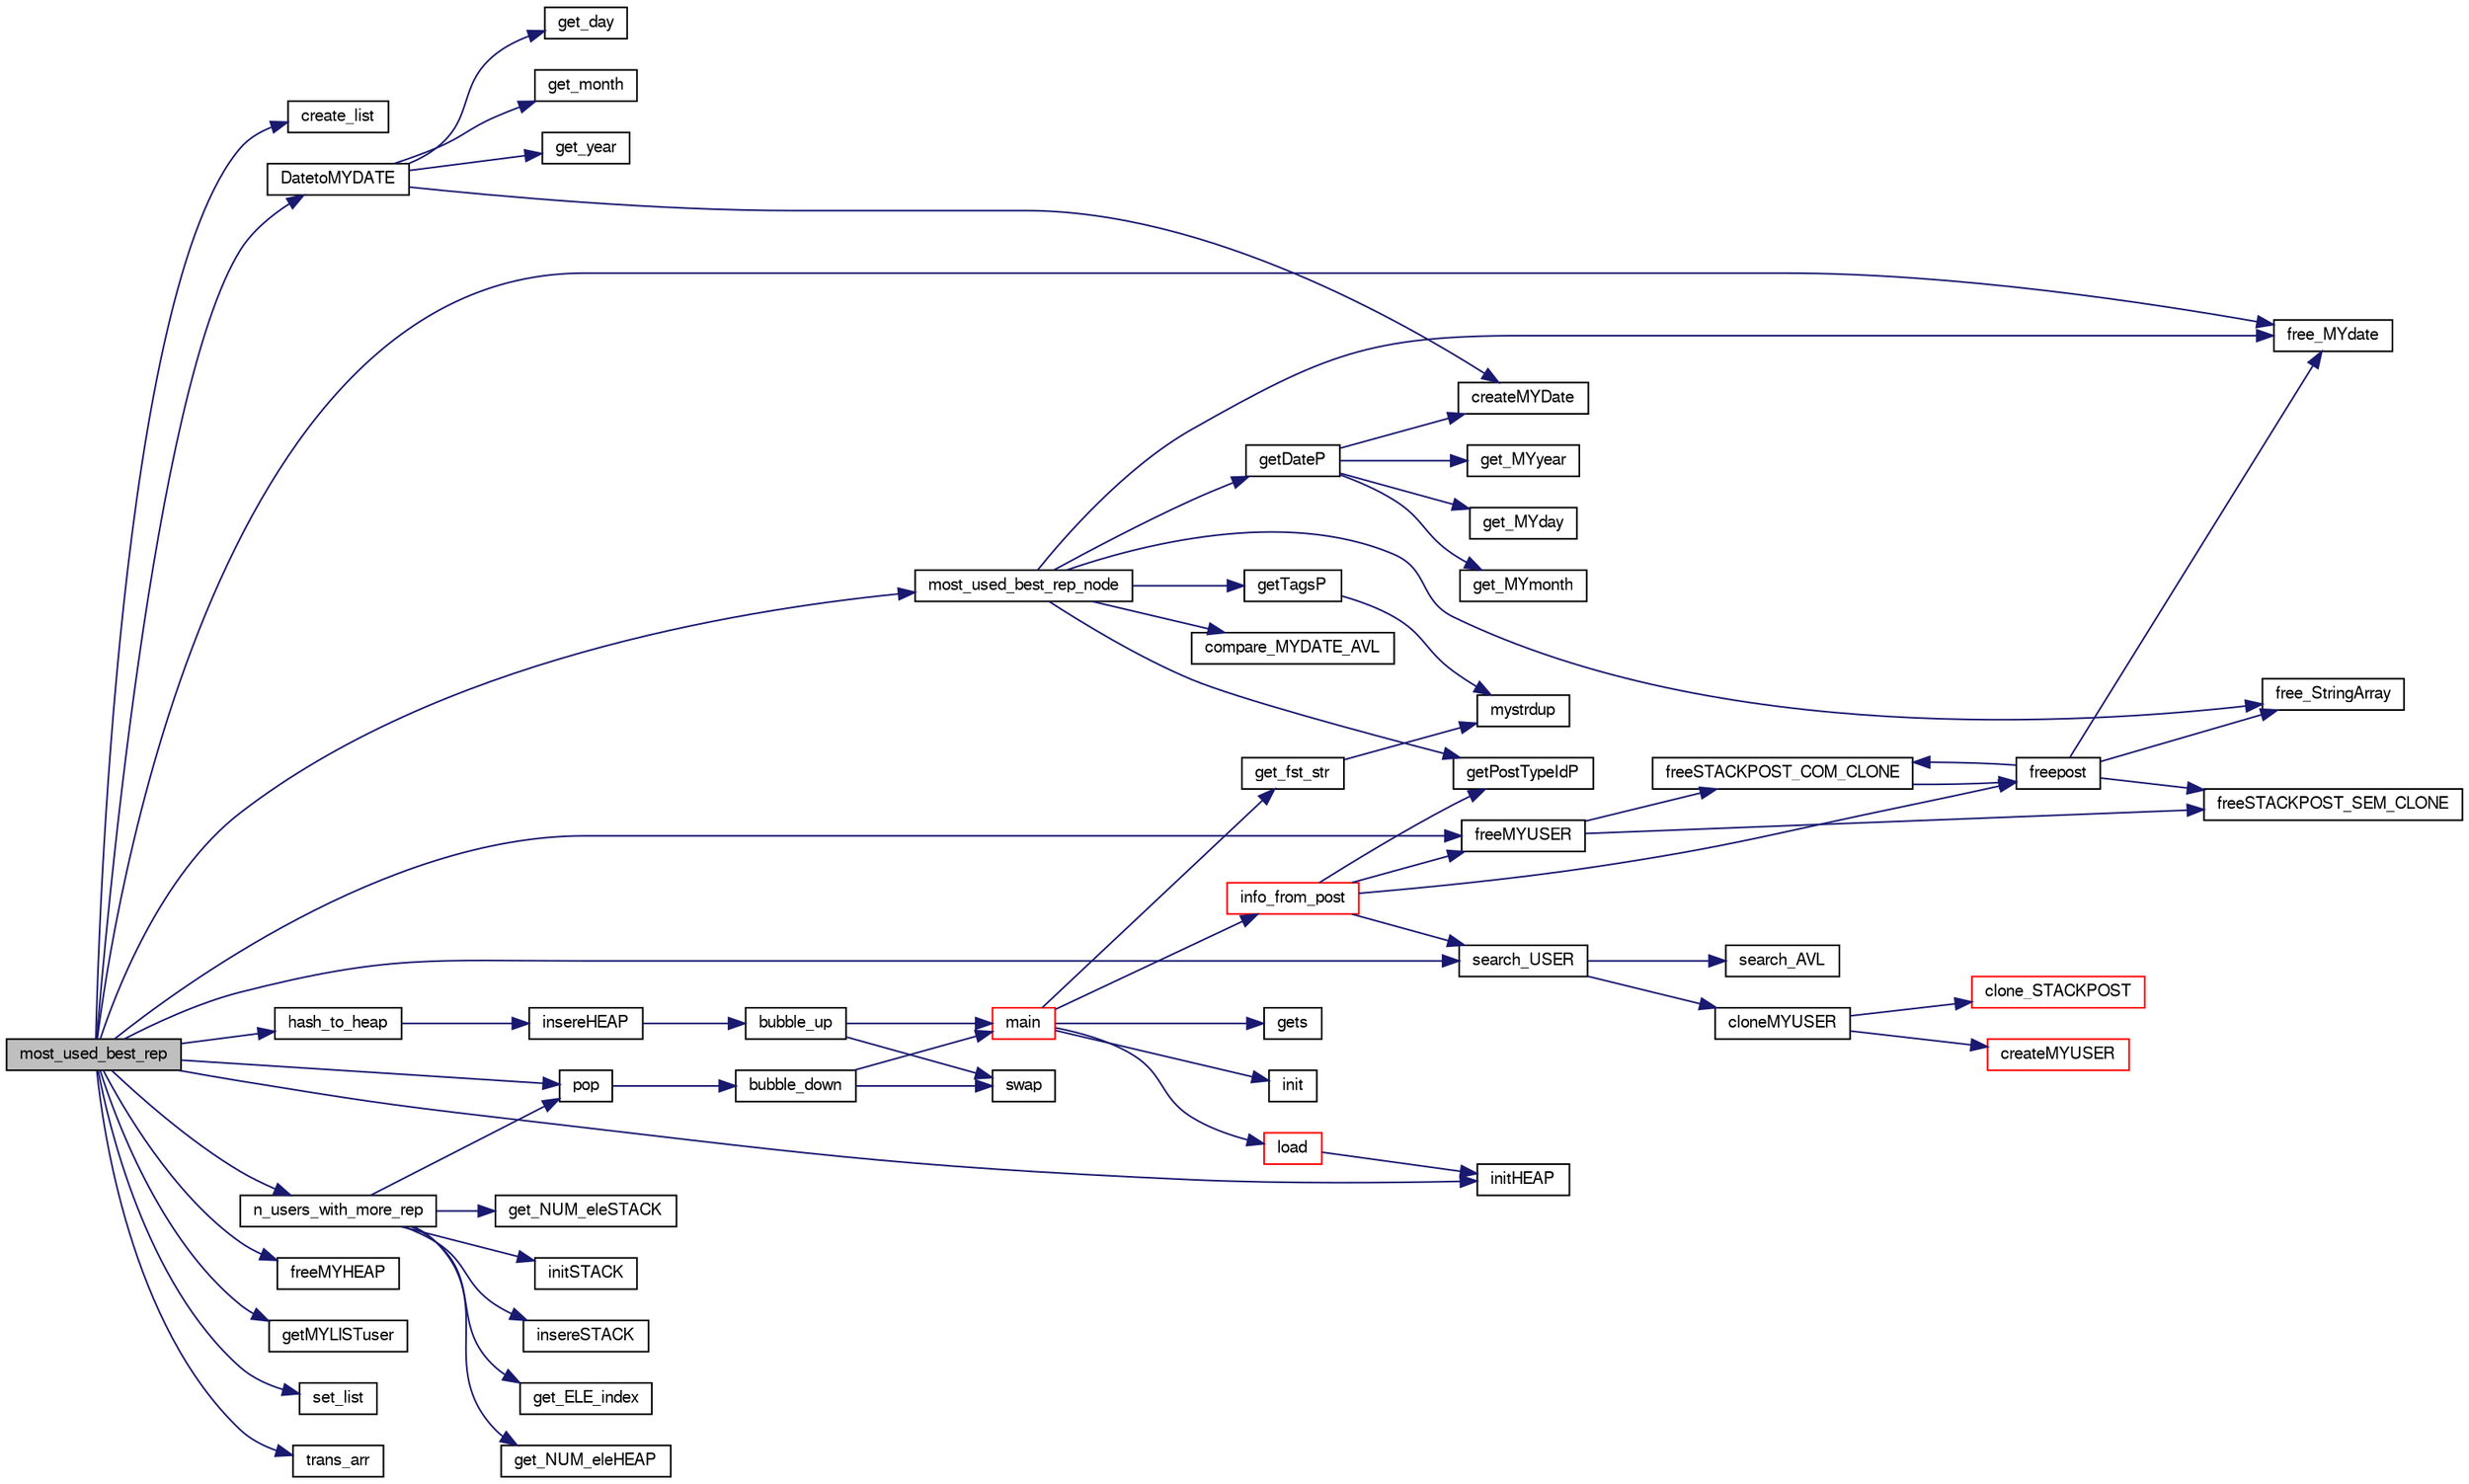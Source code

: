 digraph "most_used_best_rep"
{
  edge [fontname="FreeSans",fontsize="10",labelfontname="FreeSans",labelfontsize="10"];
  node [fontname="FreeSans",fontsize="10",shape=record];
  rankdir="LR";
  Node1 [label="most_used_best_rep",height=0.2,width=0.4,color="black", fillcolor="grey75", style="filled", fontcolor="black"];
  Node1 -> Node2 [color="midnightblue",fontsize="10",style="solid",fontname="FreeSans"];
  Node2 [label="create_list",height=0.2,width=0.4,color="black", fillcolor="white", style="filled",URL="$list_8c.html#ac493f609072d58e2fedebea0e970cccf"];
  Node1 -> Node3 [color="midnightblue",fontsize="10",style="solid",fontname="FreeSans"];
  Node3 [label="DatetoMYDATE",height=0.2,width=0.4,color="black", fillcolor="white", style="filled",URL="$mydate_8c.html#a026247438e635013c58dacae63da8bd1",tooltip="Função converte um Date para MYDATE. "];
  Node3 -> Node4 [color="midnightblue",fontsize="10",style="solid",fontname="FreeSans"];
  Node4 [label="get_day",height=0.2,width=0.4,color="black", fillcolor="white", style="filled",URL="$date_8c.html#abbaf6881ba9c620dcc8d6d5de803d912"];
  Node3 -> Node5 [color="midnightblue",fontsize="10",style="solid",fontname="FreeSans"];
  Node5 [label="get_month",height=0.2,width=0.4,color="black", fillcolor="white", style="filled",URL="$date_8c.html#a9ebbba4814427fa4306bfe927a50bdde"];
  Node3 -> Node6 [color="midnightblue",fontsize="10",style="solid",fontname="FreeSans"];
  Node6 [label="get_year",height=0.2,width=0.4,color="black", fillcolor="white", style="filled",URL="$date_8c.html#a36bb144d3338c7a687a9cd675def2f73"];
  Node3 -> Node7 [color="midnightblue",fontsize="10",style="solid",fontname="FreeSans"];
  Node7 [label="createMYDate",height=0.2,width=0.4,color="black", fillcolor="white", style="filled",URL="$mydate_8c.html#a641c1c8236312a67f3e78d5d7ad3e4cd",tooltip="Função inicializa a estrutura de data. "];
  Node1 -> Node8 [color="midnightblue",fontsize="10",style="solid",fontname="FreeSans"];
  Node8 [label="free_MYdate",height=0.2,width=0.4,color="black", fillcolor="white", style="filled",URL="$mydate_8c.html#a47a8a92914dfb1a80155143103d3183c",tooltip="Função liberta a memória da data. "];
  Node1 -> Node9 [color="midnightblue",fontsize="10",style="solid",fontname="FreeSans"];
  Node9 [label="freeMYHEAP",height=0.2,width=0.4,color="black", fillcolor="white", style="filled",URL="$myheap_8c.html#a0e9b13e1d0eef7dce097fd3c04787661",tooltip="Função dá free à heap. "];
  Node1 -> Node10 [color="midnightblue",fontsize="10",style="solid",fontname="FreeSans"];
  Node10 [label="freeMYUSER",height=0.2,width=0.4,color="black", fillcolor="white", style="filled",URL="$myuser_8c.html#a5123e16973f221037824315bb060bc91",tooltip="Função que liberta a memória de um user. "];
  Node10 -> Node11 [color="midnightblue",fontsize="10",style="solid",fontname="FreeSans"];
  Node11 [label="freeSTACKPOST_SEM_CLONE",height=0.2,width=0.4,color="black", fillcolor="white", style="filled",URL="$mypost_8c.html#a91b21fb278f52144ead6215a80e864a5",tooltip="Função que dá free a uma stackpost. "];
  Node10 -> Node12 [color="midnightblue",fontsize="10",style="solid",fontname="FreeSans"];
  Node12 [label="freeSTACKPOST_COM_CLONE",height=0.2,width=0.4,color="black", fillcolor="white", style="filled",URL="$mypost_8c.html#a80b528f810114367a43b3972570c1c3e",tooltip="Função que dá free a um clone stackpost. "];
  Node12 -> Node13 [color="midnightblue",fontsize="10",style="solid",fontname="FreeSans"];
  Node13 [label="freepost",height=0.2,width=0.4,color="black", fillcolor="white", style="filled",URL="$mypost_8c.html#a08e79594d5f2f7acf98a907972c05c51",tooltip="Função que liberta a memória alocada para um dado post. "];
  Node13 -> Node14 [color="midnightblue",fontsize="10",style="solid",fontname="FreeSans"];
  Node14 [label="free_StringArray",height=0.2,width=0.4,color="black", fillcolor="white", style="filled",URL="$mypost_8c.html#aab669e7098e15119ed28ed6e38174c06",tooltip="Função que liberta um array de strings. "];
  Node13 -> Node8 [color="midnightblue",fontsize="10",style="solid",fontname="FreeSans"];
  Node13 -> Node11 [color="midnightblue",fontsize="10",style="solid",fontname="FreeSans"];
  Node13 -> Node12 [color="midnightblue",fontsize="10",style="solid",fontname="FreeSans"];
  Node1 -> Node15 [color="midnightblue",fontsize="10",style="solid",fontname="FreeSans"];
  Node15 [label="getMYLISTuser",height=0.2,width=0.4,color="black", fillcolor="white", style="filled",URL="$myuser_8c.html#a3a1051fdb7a0f3c780890eb22aa29e27",tooltip="Função que devolve a lista de posts de um USER. "];
  Node1 -> Node16 [color="midnightblue",fontsize="10",style="solid",fontname="FreeSans"];
  Node16 [label="hash_to_heap",height=0.2,width=0.4,color="black", fillcolor="white", style="filled",URL="$interface_8c.html#ad09b4104b58f6cfbf30d1dabd69d00b6",tooltip="Função auxiliar compatível com a API do glib para inserir numa heap os dados da hashtable com as ocor..."];
  Node16 -> Node17 [color="midnightblue",fontsize="10",style="solid",fontname="FreeSans"];
  Node17 [label="insereHEAP",height=0.2,width=0.4,color="black", fillcolor="white", style="filled",URL="$myheap_8c.html#a844070e8301ff20531948818379ca7f9",tooltip="Função que insere um novo elemento na heap. "];
  Node17 -> Node18 [color="midnightblue",fontsize="10",style="solid",fontname="FreeSans"];
  Node18 [label="bubble_up",height=0.2,width=0.4,color="black", fillcolor="white", style="filled",URL="$myheap_8c.html#ace1f2a5d5bc48b367d1fd893827ec140",tooltip="Função que coloca o último elemento adicionado na sua posição correta. "];
  Node18 -> Node19 [color="midnightblue",fontsize="10",style="solid",fontname="FreeSans"];
  Node19 [label="main",height=0.2,width=0.4,color="red", fillcolor="white", style="filled",URL="$main_8c.html#ae66f6b31b5ad750f1fe042a706a4e3d4"];
  Node19 -> Node20 [color="midnightblue",fontsize="10",style="solid",fontname="FreeSans"];
  Node20 [label="gets",height=0.2,width=0.4,color="black", fillcolor="white", style="filled",URL="$main_8c.html#ad23cf6ce344e3cdbbe53eee7e9a83b5c"];
  Node19 -> Node21 [color="midnightblue",fontsize="10",style="solid",fontname="FreeSans"];
  Node21 [label="init",height=0.2,width=0.4,color="black", fillcolor="white", style="filled",URL="$interface_8c.html#aadd031ccf1ce5bbb27994ef338ca2750",tooltip="Função inicializa a estrutura da comunidade. "];
  Node19 -> Node22 [color="midnightblue",fontsize="10",style="solid",fontname="FreeSans"];
  Node22 [label="load",height=0.2,width=0.4,color="red", fillcolor="white", style="filled",URL="$interface_8c.html#a644c94e592239aa49a0cf315d69b1c64",tooltip="Função dá load aos ficheiros xml. "];
  Node22 -> Node23 [color="midnightblue",fontsize="10",style="solid",fontname="FreeSans"];
  Node23 [label="initHEAP",height=0.2,width=0.4,color="black", fillcolor="white", style="filled",URL="$myheap_8c.html#a44845a1b3aac4d334bca3c2755ff05a8",tooltip="Função que inicializa um heap. "];
  Node19 -> Node24 [color="midnightblue",fontsize="10",style="solid",fontname="FreeSans"];
  Node24 [label="info_from_post",height=0.2,width=0.4,color="red", fillcolor="white", style="filled",URL="$interface_8c.html#ac297866fc062cda7f009927571ab55dc",tooltip="Função retorna a informacao de um post. "];
  Node24 -> Node10 [color="midnightblue",fontsize="10",style="solid",fontname="FreeSans"];
  Node24 -> Node13 [color="midnightblue",fontsize="10",style="solid",fontname="FreeSans"];
  Node24 -> Node25 [color="midnightblue",fontsize="10",style="solid",fontname="FreeSans"];
  Node25 [label="getPostTypeIdP",height=0.2,width=0.4,color="black", fillcolor="white", style="filled",URL="$mypost_8c.html#a514d82e76edef763f417b1a75d92939e",tooltip="Função que obtém o TypeId de um post. "];
  Node24 -> Node26 [color="midnightblue",fontsize="10",style="solid",fontname="FreeSans"];
  Node26 [label="search_USER",height=0.2,width=0.4,color="black", fillcolor="white", style="filled",URL="$myuser_8c.html#a89c3e32fead4720ca892da0e7f2c559b",tooltip="Função que procura um user na estrutura com clone. "];
  Node26 -> Node27 [color="midnightblue",fontsize="10",style="solid",fontname="FreeSans"];
  Node27 [label="search_AVL",height=0.2,width=0.4,color="black", fillcolor="white", style="filled",URL="$mytree_8c.html#aa4afa2c50dd5ec034929cac768d520db",tooltip="Função que procura um elemento na árvore. "];
  Node26 -> Node28 [color="midnightblue",fontsize="10",style="solid",fontname="FreeSans"];
  Node28 [label="cloneMYUSER",height=0.2,width=0.4,color="black", fillcolor="white", style="filled",URL="$myuser_8c.html#a6d00e57a87f5caca4d8fc1f16653f485",tooltip="Função que clona um user. "];
  Node28 -> Node29 [color="midnightblue",fontsize="10",style="solid",fontname="FreeSans"];
  Node29 [label="createMYUSER",height=0.2,width=0.4,color="red", fillcolor="white", style="filled",URL="$myuser_8c.html#accd6026eed60ad74ffe1dca295541e13",tooltip="Função que aloca memória para um user. "];
  Node28 -> Node30 [color="midnightblue",fontsize="10",style="solid",fontname="FreeSans"];
  Node30 [label="clone_STACKPOST",height=0.2,width=0.4,color="red", fillcolor="white", style="filled",URL="$mypost_8c.html#afffc91de20d84043a601037df1424c00",tooltip="Função que clona uma STACKPOST. "];
  Node19 -> Node31 [color="midnightblue",fontsize="10",style="solid",fontname="FreeSans"];
  Node31 [label="get_fst_str",height=0.2,width=0.4,color="black", fillcolor="white", style="filled",URL="$pair_8c.html#a7fd7e0de9b36a881aea105f87e937b66"];
  Node31 -> Node32 [color="midnightblue",fontsize="10",style="solid",fontname="FreeSans"];
  Node32 [label="mystrdup",height=0.2,width=0.4,color="black", fillcolor="white", style="filled",URL="$common_8c.html#aaec695d4d3f73b13b968950d7857116d"];
  Node18 -> Node33 [color="midnightblue",fontsize="10",style="solid",fontname="FreeSans"];
  Node33 [label="swap",height=0.2,width=0.4,color="black", fillcolor="white", style="filled",URL="$myheap_8c.html#a3f088393e484064f4b66e9d0c4413dd3",tooltip="Função troca 2 elementos no array. "];
  Node1 -> Node23 [color="midnightblue",fontsize="10",style="solid",fontname="FreeSans"];
  Node1 -> Node34 [color="midnightblue",fontsize="10",style="solid",fontname="FreeSans"];
  Node34 [label="most_used_best_rep_node",height=0.2,width=0.4,color="black", fillcolor="white", style="filled",URL="$interface_8c.html#a8ee66587cb32909b7e538efbc9d32f0b",tooltip="Função auxiliar à query 11 que será aplicada a cada nodo da lista de posts em cada nodo da árvore org..."];
  Node34 -> Node35 [color="midnightblue",fontsize="10",style="solid",fontname="FreeSans"];
  Node35 [label="compare_MYDATE_AVL",height=0.2,width=0.4,color="black", fillcolor="white", style="filled",URL="$mydate_8c.html#ae95826e93f0d924a0a1fc74eec38219e",tooltip="Função compara duas datas para árvores. "];
  Node34 -> Node8 [color="midnightblue",fontsize="10",style="solid",fontname="FreeSans"];
  Node34 -> Node14 [color="midnightblue",fontsize="10",style="solid",fontname="FreeSans"];
  Node34 -> Node36 [color="midnightblue",fontsize="10",style="solid",fontname="FreeSans"];
  Node36 [label="getDateP",height=0.2,width=0.4,color="black", fillcolor="white", style="filled",URL="$mypost_8c.html#adf9b3f45c7d3d9aba8e882521cc22a4d",tooltip="Função que obtém a data de criação de um post. "];
  Node36 -> Node7 [color="midnightblue",fontsize="10",style="solid",fontname="FreeSans"];
  Node36 -> Node37 [color="midnightblue",fontsize="10",style="solid",fontname="FreeSans"];
  Node37 [label="get_MYday",height=0.2,width=0.4,color="black", fillcolor="white", style="filled",URL="$mydate_8c.html#aa3411c3bed105d605ac9400ffa851127",tooltip="Função que devolve a informação do dia da data. "];
  Node36 -> Node38 [color="midnightblue",fontsize="10",style="solid",fontname="FreeSans"];
  Node38 [label="get_MYmonth",height=0.2,width=0.4,color="black", fillcolor="white", style="filled",URL="$mydate_8c.html#a8e3bb2ee4a75232efb95e5710f5427ad",tooltip="Função que devolve a informação do mês da data. "];
  Node36 -> Node39 [color="midnightblue",fontsize="10",style="solid",fontname="FreeSans"];
  Node39 [label="get_MYyear",height=0.2,width=0.4,color="black", fillcolor="white", style="filled",URL="$mydate_8c.html#a21393f309c08c543e814be7269672def",tooltip="Função que devolve a informação do ano da data. "];
  Node34 -> Node25 [color="midnightblue",fontsize="10",style="solid",fontname="FreeSans"];
  Node34 -> Node40 [color="midnightblue",fontsize="10",style="solid",fontname="FreeSans"];
  Node40 [label="getTagsP",height=0.2,width=0.4,color="black", fillcolor="white", style="filled",URL="$mypost_8c.html#aa6d40388c37817d0cf42aeb4a9329f41",tooltip="Função que obtém as tags de um post. "];
  Node40 -> Node32 [color="midnightblue",fontsize="10",style="solid",fontname="FreeSans"];
  Node1 -> Node41 [color="midnightblue",fontsize="10",style="solid",fontname="FreeSans"];
  Node41 [label="n_users_with_more_rep",height=0.2,width=0.4,color="black", fillcolor="white", style="filled",URL="$interface_8c.html#abfa5eaef67b944c1707d738fcc581d97",tooltip="Função auxiliar que calcula os N utilizadores com melhor rep. "];
  Node41 -> Node42 [color="midnightblue",fontsize="10",style="solid",fontname="FreeSans"];
  Node42 [label="get_ELE_index",height=0.2,width=0.4,color="black", fillcolor="white", style="filled",URL="$myheap_8c.html#a56c64ef125b8197fc4c1fe2b6f5d9246",tooltip="Função que devolve o elemento numa dada posição. "];
  Node41 -> Node43 [color="midnightblue",fontsize="10",style="solid",fontname="FreeSans"];
  Node43 [label="get_NUM_eleHEAP",height=0.2,width=0.4,color="black", fillcolor="white", style="filled",URL="$myheap_8c.html#a6c8800720431a0532ec419b602312e90",tooltip="Função que calcula o número de elementos na heap. "];
  Node41 -> Node44 [color="midnightblue",fontsize="10",style="solid",fontname="FreeSans"];
  Node44 [label="get_NUM_eleSTACK",height=0.2,width=0.4,color="black", fillcolor="white", style="filled",URL="$myheap_8c.html#a29d435d9fdcfcb3219b13f5a2c68b2d7",tooltip="Função que calcula o número de elementos na stack. "];
  Node41 -> Node45 [color="midnightblue",fontsize="10",style="solid",fontname="FreeSans"];
  Node45 [label="initSTACK",height=0.2,width=0.4,color="black", fillcolor="white", style="filled",URL="$myheap_8c.html#a6488363349a060635e8e1532e98a7b50",tooltip="Função que inicializa uma stack. "];
  Node41 -> Node46 [color="midnightblue",fontsize="10",style="solid",fontname="FreeSans"];
  Node46 [label="insereSTACK",height=0.2,width=0.4,color="black", fillcolor="white", style="filled",URL="$myheap_8c.html#ab981b6fd5642e51aa82b38fa4e046d7d",tooltip="Função insere um elemento na stack. "];
  Node41 -> Node47 [color="midnightblue",fontsize="10",style="solid",fontname="FreeSans"];
  Node47 [label="pop",height=0.2,width=0.4,color="black", fillcolor="white", style="filled",URL="$myheap_8c.html#a835a400b71780f44bd1e8e00afe03e25",tooltip="Função que retira um elemento na heap. "];
  Node47 -> Node48 [color="midnightblue",fontsize="10",style="solid",fontname="FreeSans"];
  Node48 [label="bubble_down",height=0.2,width=0.4,color="black", fillcolor="white", style="filled",URL="$myheap_8c.html#a8060dd960c3242b7250e5a7d730593d6",tooltip="Função que realiza as operações necessárias depois de se retirar um elemento. "];
  Node48 -> Node19 [color="midnightblue",fontsize="10",style="solid",fontname="FreeSans"];
  Node48 -> Node33 [color="midnightblue",fontsize="10",style="solid",fontname="FreeSans"];
  Node1 -> Node47 [color="midnightblue",fontsize="10",style="solid",fontname="FreeSans"];
  Node1 -> Node26 [color="midnightblue",fontsize="10",style="solid",fontname="FreeSans"];
  Node1 -> Node49 [color="midnightblue",fontsize="10",style="solid",fontname="FreeSans"];
  Node49 [label="set_list",height=0.2,width=0.4,color="black", fillcolor="white", style="filled",URL="$list_8c.html#af36db9802abd3f9f461d659c5bf08c51"];
  Node1 -> Node50 [color="midnightblue",fontsize="10",style="solid",fontname="FreeSans"];
  Node50 [label="trans_arr",height=0.2,width=0.4,color="black", fillcolor="white", style="filled",URL="$mypost_8c.html#ad01bba5f86343dd2375200fad5b86cb7",tooltip="Função percorre um array e aplica a cada nodo uma função. "];
}
